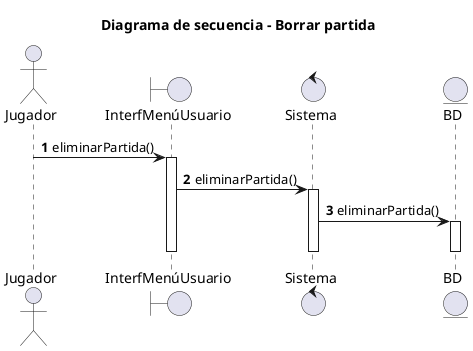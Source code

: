 @startuml
title Diagrama de secuencia - Borrar partida
autonumber
actor Jugador
boundary InterfMenúUsuario
control Sistema
entity BD

Jugador -> InterfMenúUsuario : eliminarPartida()
activate InterfMenúUsuario
InterfMenúUsuario -> Sistema : eliminarPartida()
activate Sistema
Sistema -> BD : eliminarPartida()
activate BD
deactivate BD
deactivate Sistema
deactivate InterfMenúUsuario

@enduml